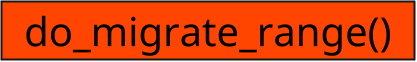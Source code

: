 @startuml
scale 1/5

skinparam Component {
    Style rectangle
    FontSize 200
    BorderThickness 10
    BackgroundColor OrangeRed
}

[  do_migrate_range()  ]
@enduml

